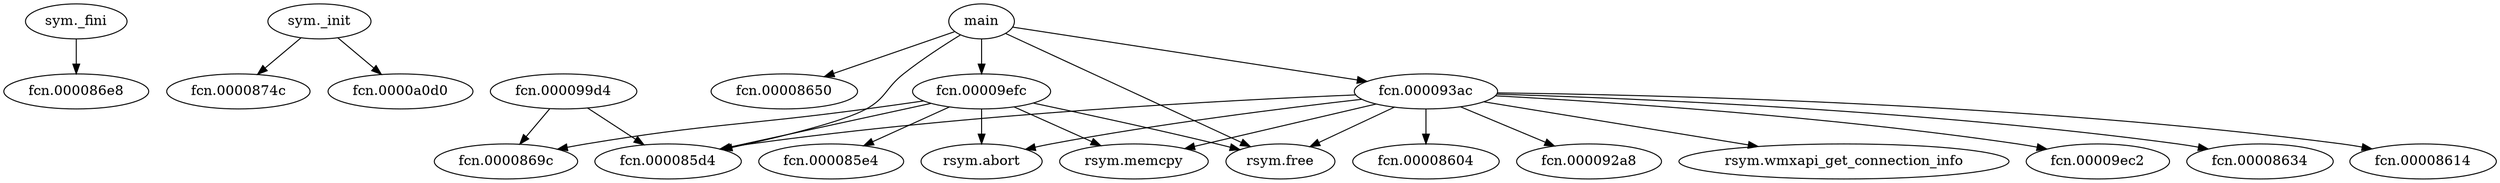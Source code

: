 digraph code {
  "0x0000a118" [label="sym._fini"];
  "0x0000a118" -> "0x000086e8";
  "0x000086e8" [label="fcn.000086e8"];
  "0x00008594" [label="sym._init"];
  "0x00008594" -> "0x0000874c";
  "0x0000874c" [label="fcn.0000874c"];
  "0x00008594" -> "0x0000a0d0";
  "0x0000a0d0" [label="fcn.0000a0d0"];
  "0x00009fd8" [label="main"];
  "0x00009fd8" -> "0x0000866c";
  "0x0000866c" [label="rsym.free"];
  "0x00009fd8" -> "0x000085d4";
  "0x000085d4" [label="fcn.000085d4"];
  "0x00009fd8" -> "0x00009efc";
  "0x00009efc" [label="fcn.00009efc"];
  "0x00009fd8" -> "0x00008650";
  "0x00008650" [label="fcn.00008650"];
  "0x00009fd8" -> "0x000093ac";
  "0x000093ac" [label="fcn.000093ac"];
  "0x000099d4" [label="fcn.000099d4"];
  "0x000099d4" -> "0x000085d4";
  "0x000085d4" [label="fcn.000085d4"];
  "0x000099d4" -> "0x0000869c";
  "0x0000869c" [label="fcn.0000869c"];
  "0x00009efc" [label="fcn.00009efc"];
  "0x00009efc" -> "0x000085e4";
  "0x000085e4" [label="fcn.000085e4"];
  "0x00009efc" -> "0x00008624";
  "0x00008624" [label="rsym.abort"];
  "0x00009efc" -> "0x0000866c";
  "0x0000866c" [label="rsym.free"];
  "0x00009efc" -> "0x000085f4";
  "0x000085f4" [label="rsym.memcpy"];
  "0x00009efc" -> "0x0000869c";
  "0x0000869c" [label="fcn.0000869c"];
  "0x00009efc" -> "0x000085d4";
  "0x000085d4" [label="fcn.000085d4"];
  "0x000093ac" [label="fcn.000093ac"];
  "0x000093ac" -> "0x000085d4";
  "0x000085d4" [label="fcn.000085d4"];
  "0x000093ac" -> "0x00009ec2";
  "0x00009ec2" [label="fcn.00009ec2"];
  "0x000093ac" -> "0x0000866c";
  "0x0000866c" [label="rsym.free"];
  "0x000093ac" -> "0x000085f4";
  "0x000085f4" [label="rsym.memcpy"];
  "0x000093ac" -> "0x00008634";
  "0x00008634" [label="fcn.00008634"];
  "0x000093ac" -> "0x00008624";
  "0x00008624" [label="rsym.abort"];
  "0x000093ac" -> "0x00008614";
  "0x00008614" [label="fcn.00008614"];
  "0x000093ac" -> "0x00008604";
  "0x00008604" [label="fcn.00008604"];
  "0x000093ac" -> "0x000092a8";
  "0x000092a8" [label="fcn.000092a8"];
  "0x000093ac" -> "0x000085c4";
  "0x000085c4" [label="rsym.wmxapi_get_connection_info"];
}
